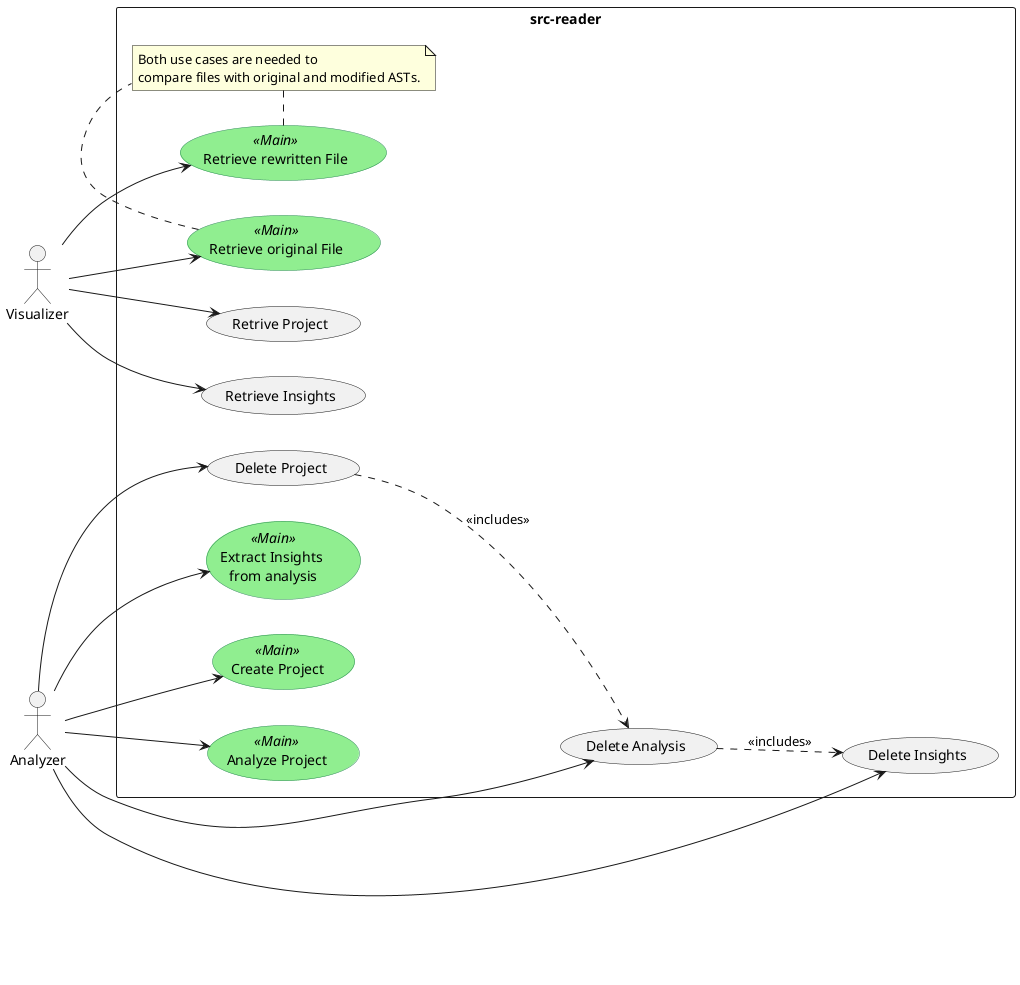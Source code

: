@@startuml System Use Cases

skinparam usecase {
    BackgroundColor<< Main >> LightGreen
    BorderColor<< Main >> SeaGreen
}

actor Analyzer
actor Visualizer

rectangle "src-reader" {
    usecase (Create Project) as CreateProject << Main >>
    usecase (Retrive Project) as GetProject
    usecase (Analyze Project) as AnalyzeProject << Main >>
    usecase (Delete Project) as DeleteProject
    usecase (Extract Insights \nfrom analysis) as GainInsights << Main >>
    usecase (Delete Analysis) as DeleteAnalysis
    usecase (Retrieve Insights) as GetInsights
    usecase (Delete Insights) as DeleteInsights
    usecase (Retrieve original File) as RetrieveOriginalFile << Main >>
    usecase (Retrieve rewritten File) as RetrieveRewrittenFile << Main >>

    note "Both use cases are needed to \ncompare files with original and modified ASTs." as N1
    N1 .left. RetrieveRewrittenFile
    N1 .left. RetrieveOriginalFile
}

DeleteProject ..> DeleteAnalysis : << includes >>
DeleteAnalysis ..> DeleteInsights : << includes >>

left to right direction

Analyzer --> CreateProject
Analyzer --> DeleteProject
Analyzer --> AnalyzeProject
Analyzer --> DeleteAnalysis
Analyzer --> GainInsights
Analyzer --> DeleteInsights

Visualizer --> GetProject
Visualizer --> GetInsights
Visualizer --> RetrieveOriginalFile
Visualizer --> RetrieveRewrittenFile

@@enduml

